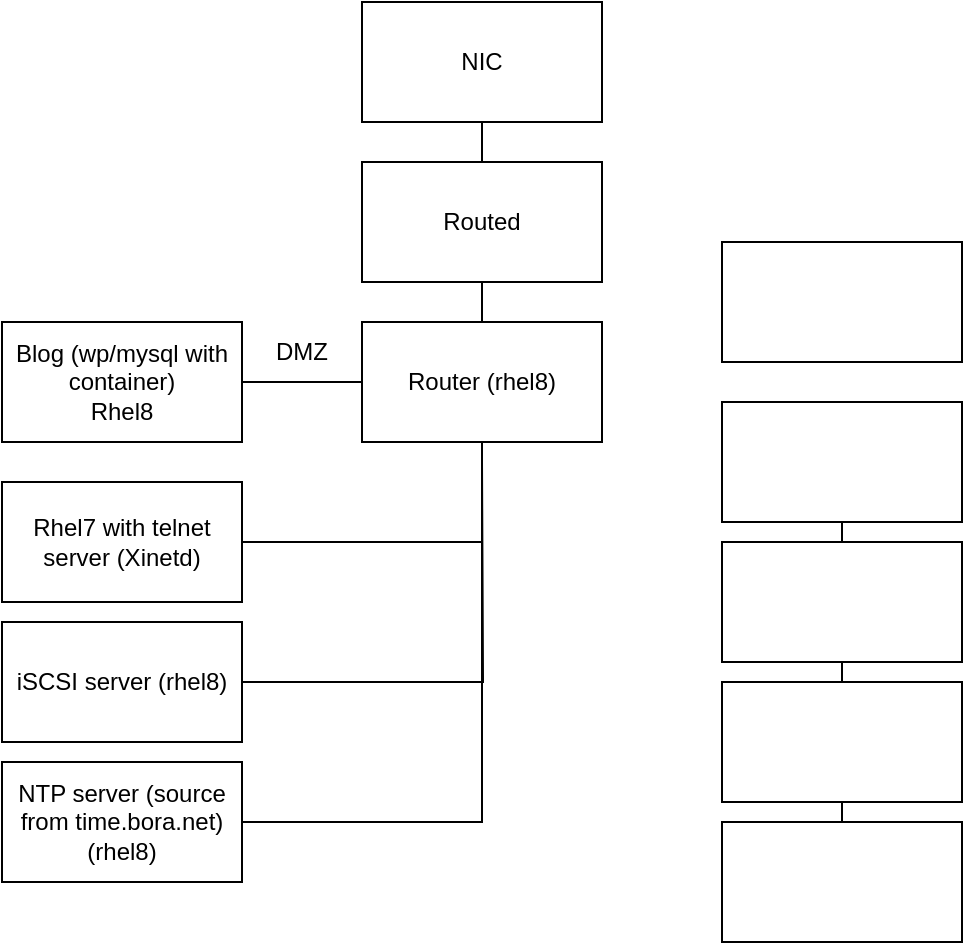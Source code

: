 <mxfile version="20.8.23" type="github">
  <diagram name="페이지-1" id="MCAjvoWBRsQNgkqHj8VI">
    <mxGraphModel dx="914" dy="451" grid="1" gridSize="10" guides="1" tooltips="1" connect="1" arrows="1" fold="1" page="1" pageScale="1" pageWidth="1169" pageHeight="827" math="0" shadow="0">
      <root>
        <mxCell id="0" />
        <mxCell id="1" parent="0" />
        <mxCell id="yjpfS3xDE1Buwj6q2kw0-4" style="edgeStyle=orthogonalEdgeStyle;rounded=0;orthogonalLoop=1;jettySize=auto;html=1;entryX=0.5;entryY=0;entryDx=0;entryDy=0;endArrow=none;endFill=0;" parent="1" source="yjpfS3xDE1Buwj6q2kw0-1" target="yjpfS3xDE1Buwj6q2kw0-2" edge="1">
          <mxGeometry relative="1" as="geometry" />
        </mxCell>
        <mxCell id="yjpfS3xDE1Buwj6q2kw0-1" value="NIC" style="rounded=0;whiteSpace=wrap;html=1;" parent="1" vertex="1">
          <mxGeometry x="520" y="20" width="120" height="60" as="geometry" />
        </mxCell>
        <mxCell id="yjpfS3xDE1Buwj6q2kw0-5" style="edgeStyle=orthogonalEdgeStyle;rounded=0;orthogonalLoop=1;jettySize=auto;html=1;entryX=0.5;entryY=0;entryDx=0;entryDy=0;endArrow=none;endFill=0;" parent="1" source="yjpfS3xDE1Buwj6q2kw0-2" target="yjpfS3xDE1Buwj6q2kw0-3" edge="1">
          <mxGeometry relative="1" as="geometry" />
        </mxCell>
        <mxCell id="yjpfS3xDE1Buwj6q2kw0-2" value="Routed" style="rounded=0;whiteSpace=wrap;html=1;" parent="1" vertex="1">
          <mxGeometry x="520" y="100" width="120" height="60" as="geometry" />
        </mxCell>
        <mxCell id="yjpfS3xDE1Buwj6q2kw0-7" style="edgeStyle=orthogonalEdgeStyle;rounded=0;orthogonalLoop=1;jettySize=auto;html=1;endArrow=none;endFill=0;" parent="1" source="yjpfS3xDE1Buwj6q2kw0-3" target="yjpfS3xDE1Buwj6q2kw0-6" edge="1">
          <mxGeometry relative="1" as="geometry" />
        </mxCell>
        <mxCell id="yjpfS3xDE1Buwj6q2kw0-3" value="Router (rhel8)" style="rounded=0;whiteSpace=wrap;html=1;" parent="1" vertex="1">
          <mxGeometry x="520" y="180" width="120" height="60" as="geometry" />
        </mxCell>
        <mxCell id="yjpfS3xDE1Buwj6q2kw0-6" value="Blog (wp/mysql with container)&lt;br&gt;Rhel8" style="rounded=0;whiteSpace=wrap;html=1;" parent="1" vertex="1">
          <mxGeometry x="340" y="180" width="120" height="60" as="geometry" />
        </mxCell>
        <mxCell id="yjpfS3xDE1Buwj6q2kw0-11" style="edgeStyle=orthogonalEdgeStyle;rounded=0;orthogonalLoop=1;jettySize=auto;html=1;endArrow=none;endFill=0;" parent="1" source="yjpfS3xDE1Buwj6q2kw0-8" target="yjpfS3xDE1Buwj6q2kw0-3" edge="1">
          <mxGeometry relative="1" as="geometry" />
        </mxCell>
        <mxCell id="yjpfS3xDE1Buwj6q2kw0-8" value="Rhel7 with telnet server (Xinetd)" style="rounded=0;whiteSpace=wrap;html=1;" parent="1" vertex="1">
          <mxGeometry x="340" y="260" width="120" height="60" as="geometry" />
        </mxCell>
        <mxCell id="yjpfS3xDE1Buwj6q2kw0-12" style="edgeStyle=orthogonalEdgeStyle;rounded=0;orthogonalLoop=1;jettySize=auto;html=1;endArrow=none;endFill=0;" parent="1" source="yjpfS3xDE1Buwj6q2kw0-9" edge="1">
          <mxGeometry relative="1" as="geometry">
            <mxPoint x="580" y="250" as="targetPoint" />
          </mxGeometry>
        </mxCell>
        <mxCell id="yjpfS3xDE1Buwj6q2kw0-9" value="iSCSI server (rhel8)" style="rounded=0;whiteSpace=wrap;html=1;" parent="1" vertex="1">
          <mxGeometry x="340" y="330" width="120" height="60" as="geometry" />
        </mxCell>
        <mxCell id="yjpfS3xDE1Buwj6q2kw0-13" style="edgeStyle=orthogonalEdgeStyle;rounded=0;orthogonalLoop=1;jettySize=auto;html=1;entryX=0.5;entryY=1;entryDx=0;entryDy=0;endArrow=none;endFill=0;" parent="1" source="yjpfS3xDE1Buwj6q2kw0-10" target="yjpfS3xDE1Buwj6q2kw0-3" edge="1">
          <mxGeometry relative="1" as="geometry" />
        </mxCell>
        <mxCell id="yjpfS3xDE1Buwj6q2kw0-10" value="NTP server (source from time.bora.net)&lt;br&gt;(rhel8)" style="rounded=0;whiteSpace=wrap;html=1;" parent="1" vertex="1">
          <mxGeometry x="340" y="400" width="120" height="60" as="geometry" />
        </mxCell>
        <mxCell id="tmwGz3ICIyQciT1AYizn-1" value="DMZ" style="text;html=1;strokeColor=none;fillColor=none;align=center;verticalAlign=middle;whiteSpace=wrap;rounded=0;" vertex="1" parent="1">
          <mxGeometry x="460" y="180" width="60" height="30" as="geometry" />
        </mxCell>
        <mxCell id="tmwGz3ICIyQciT1AYizn-12" value="" style="group" vertex="1" connectable="0" parent="1">
          <mxGeometry x="700" y="220" width="120" height="270" as="geometry" />
        </mxCell>
        <mxCell id="tmwGz3ICIyQciT1AYizn-11" value="" style="endArrow=none;html=1;rounded=0;entryX=0.5;entryY=1;entryDx=0;entryDy=0;exitX=0.5;exitY=0;exitDx=0;exitDy=0;" edge="1" parent="tmwGz3ICIyQciT1AYizn-12" source="tmwGz3ICIyQciT1AYizn-5" target="tmwGz3ICIyQciT1AYizn-4">
          <mxGeometry width="50" height="50" relative="1" as="geometry">
            <mxPoint y="160" as="sourcePoint" />
            <mxPoint x="50" y="110" as="targetPoint" />
          </mxGeometry>
        </mxCell>
        <mxCell id="tmwGz3ICIyQciT1AYizn-3" value="" style="rounded=0;whiteSpace=wrap;html=1;" vertex="1" parent="tmwGz3ICIyQciT1AYizn-12">
          <mxGeometry y="70" width="120" height="60" as="geometry" />
        </mxCell>
        <mxCell id="tmwGz3ICIyQciT1AYizn-4" value="" style="rounded=0;whiteSpace=wrap;html=1;" vertex="1" parent="tmwGz3ICIyQciT1AYizn-12">
          <mxGeometry width="120" height="60" as="geometry" />
        </mxCell>
        <mxCell id="tmwGz3ICIyQciT1AYizn-5" value="" style="rounded=0;whiteSpace=wrap;html=1;" vertex="1" parent="tmwGz3ICIyQciT1AYizn-12">
          <mxGeometry y="210" width="120" height="60" as="geometry" />
        </mxCell>
        <mxCell id="tmwGz3ICIyQciT1AYizn-6" value="" style="rounded=0;whiteSpace=wrap;html=1;" vertex="1" parent="tmwGz3ICIyQciT1AYizn-12">
          <mxGeometry y="140" width="120" height="60" as="geometry" />
        </mxCell>
        <mxCell id="tmwGz3ICIyQciT1AYizn-13" value="" style="rounded=0;whiteSpace=wrap;html=1;" vertex="1" parent="1">
          <mxGeometry x="700" y="140" width="120" height="60" as="geometry" />
        </mxCell>
      </root>
    </mxGraphModel>
  </diagram>
</mxfile>
